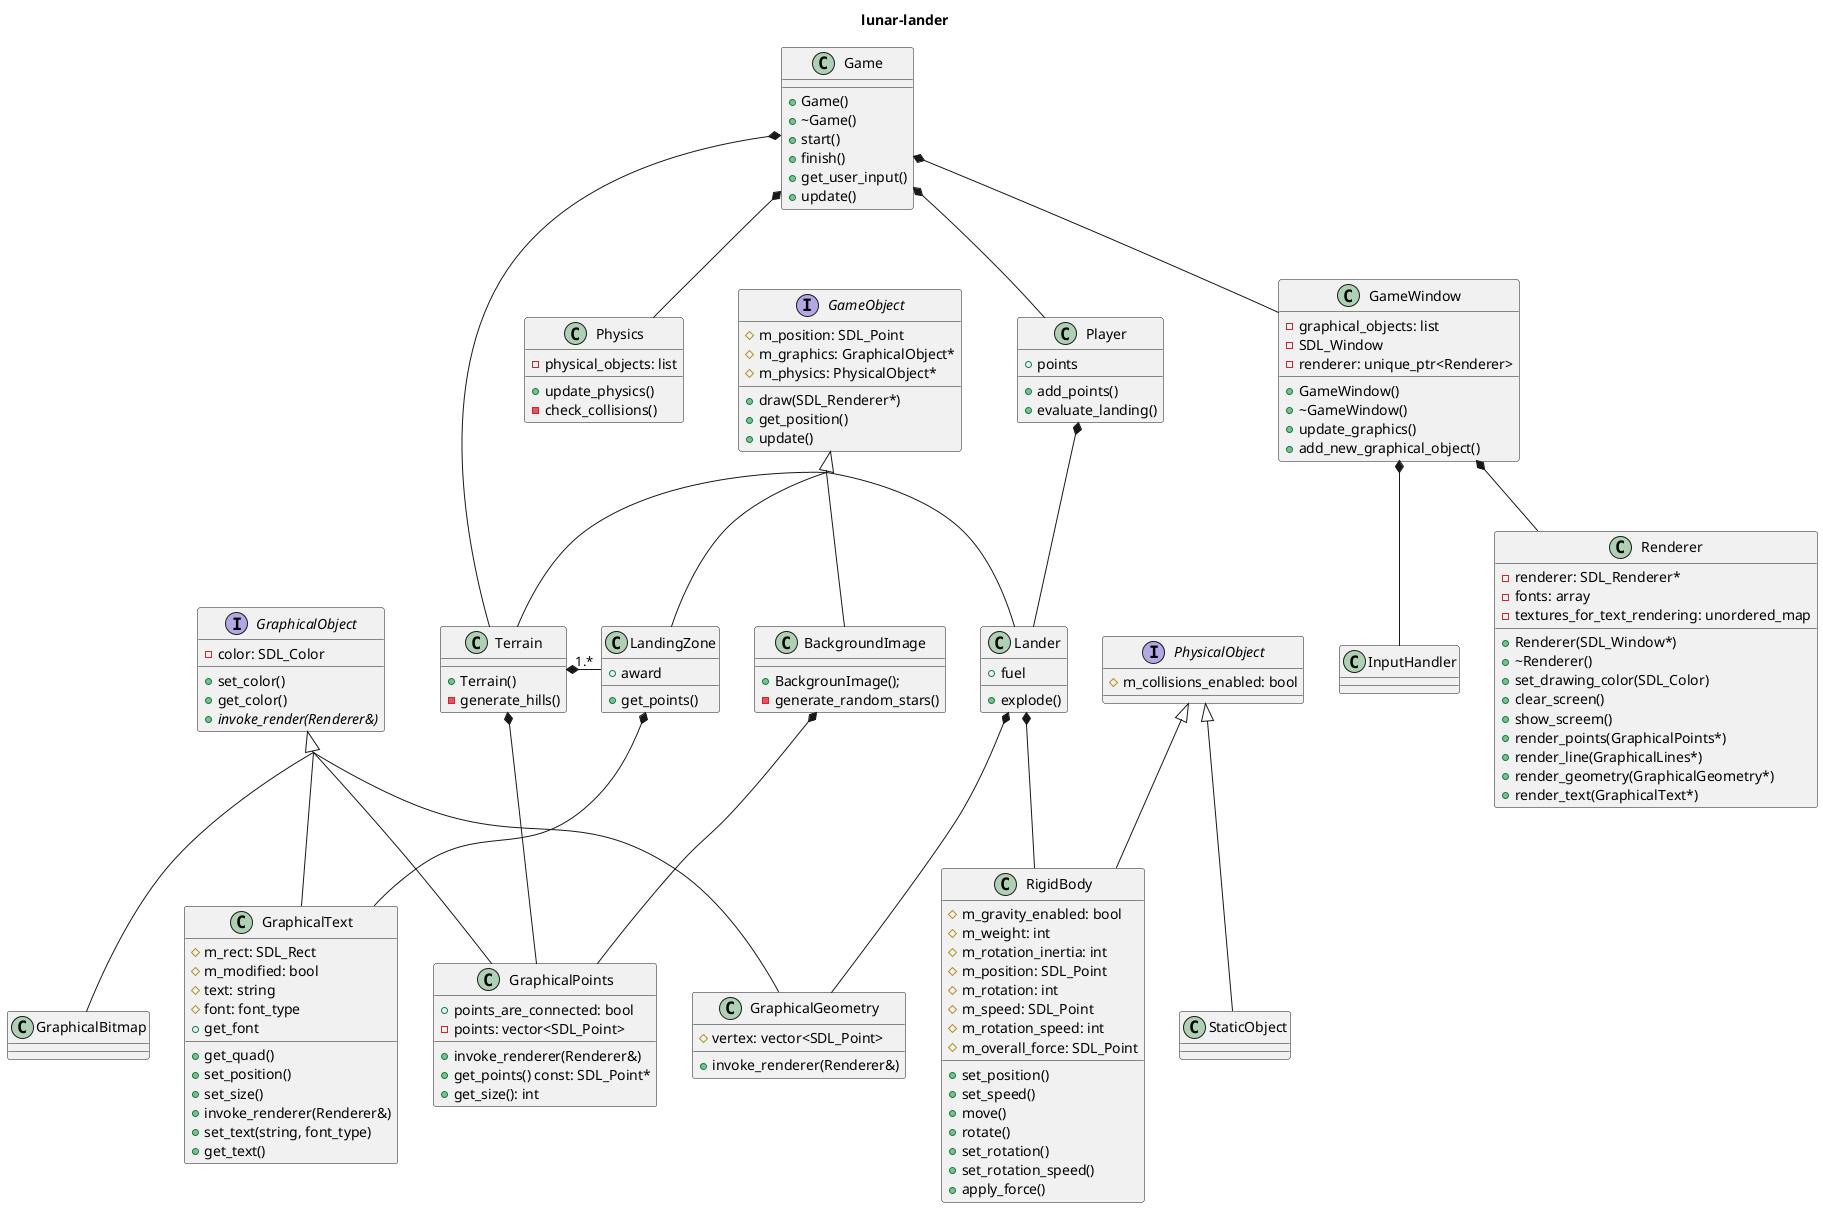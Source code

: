 @startuml lunar-lander
skinparam groupInheritance 3
title lunar-lander
Interface PhysicalObject{
    #m_collisions_enabled: bool
}
class RigidBody{
    #m_gravity_enabled: bool
    #m_weight: int
    #m_rotation_inertia: int
    #m_position: SDL_Point
    #m_rotation: int
    #m_speed: SDL_Point
    #m_rotation_speed: int
    #m_overall_force: SDL_Point
    +set_position()
    +set_speed()
    +move()
    +rotate()
    +set_rotation()
    +set_rotation_speed()
    +apply_force()
}
class StaticObject{

}
interface GraphicalObject{
    -color: SDL_Color
    +set_color()
    +get_color()
    +{abstract} invoke_render(Renderer&)
}
class GraphicalPoints{
    +points_are_connected: bool
    +invoke_renderer(Renderer&)
    +get_points() const: SDL_Point*
    +get_size(): int
    -points: vector<SDL_Point>

}

class GraphicalGeometry{
    +invoke_renderer(Renderer&)
    #vertex: vector<SDL_Point>
}
class GraphicalText{
    #m_rect: SDL_Rect
    #m_modified: bool
    #text: string
    #font: font_type
    +get_quad()
    +set_position()
    +set_size()
    +invoke_renderer(Renderer&)
    +set_text(string, font_type)
    +get_text()
    +get_font
}
class GraphicalBitmap{

}
interface GameObject{
    #m_position: SDL_Point
    #m_graphics: GraphicalObject*
    #m_physics: PhysicalObject*
    +draw(SDL_Renderer*)
    +get_position()
    +update()
}

class Game{
    +Game()
    +~Game()
    +start()
    +finish()
    +get_user_input()
    +update()
}

class GameWindow{
    +GameWindow()
    +~GameWindow()
    -graphical_objects: list
    -SDL_Window
    -renderer: unique_ptr<Renderer>
    +update_graphics()
    +add_new_graphical_object()
    
}

class Renderer{
    +Renderer(SDL_Window*)
    +~Renderer()
    +set_drawing_color(SDL_Color)
    +clear_screen()
    +show_screem()
    +render_points(GraphicalPoints*)
    +render_line(GraphicalLines*)
    +render_geometry(GraphicalGeometry*)
    +render_text(GraphicalText*)
    -renderer: SDL_Renderer*
    -fonts: array
    -textures_for_text_rendering: unordered_map
}

class Player{
    +points
    +add_points()
    +evaluate_landing()
}
class Physics{
    -physical_objects: list
    +update_physics()
    -check_collisions()
}
together {
together {
class LandingZone{
    +award
    +get_points()
}
class Terrain{
    +Terrain()
    -generate_hills()
}
}
class BackgroundImage{
    +BackgrounImage();
    -generate_random_stars()
}
class Lander{
    +fuel
    +explode()
}
}

' class UI{
'     +get_quad(): SDL_Rect
'     -ui_elements: list
'     -fonts: array
' }
' abstract UIElement{
'     -position: SDL_Point
'     -size: SDL_Point
' }

Game *-- Physics
Game *-- Player
Game *-- Terrain
Game *-- GameWindow
' Game *-- UI
GameWindow *-down- Renderer
GameWindow *-- InputHandler

PhysicalObject <|-- RigidBody
PhysicalObject <|-- StaticObject

GraphicalObject <|.. GraphicalGeometry
GraphicalObject <|.. GraphicalPoints
GraphicalObject <|.. GraphicalText
GraphicalObject <|.. GraphicalBitmap

GameObject <|-- Terrain
GameObject <|-- Lander
GameObject <|-- LandingZone
GameObject <|-- BackgroundImage
' GraphicalText <|.. UITextElement

Lander *-- GraphicalGeometry
BackgroundImage *-- GraphicalPoints
Terrain *-- GraphicalPoints
LandingZone *-- GraphicalText

' UIElement <|.right. UITextElement
' UIElement <|.left. UIGraphicalElement
Lander  *-- RigidBody
Player *-- Lander
Terrain *-right- "1.*"LandingZone
' UI *-- "1.*" UIElement
